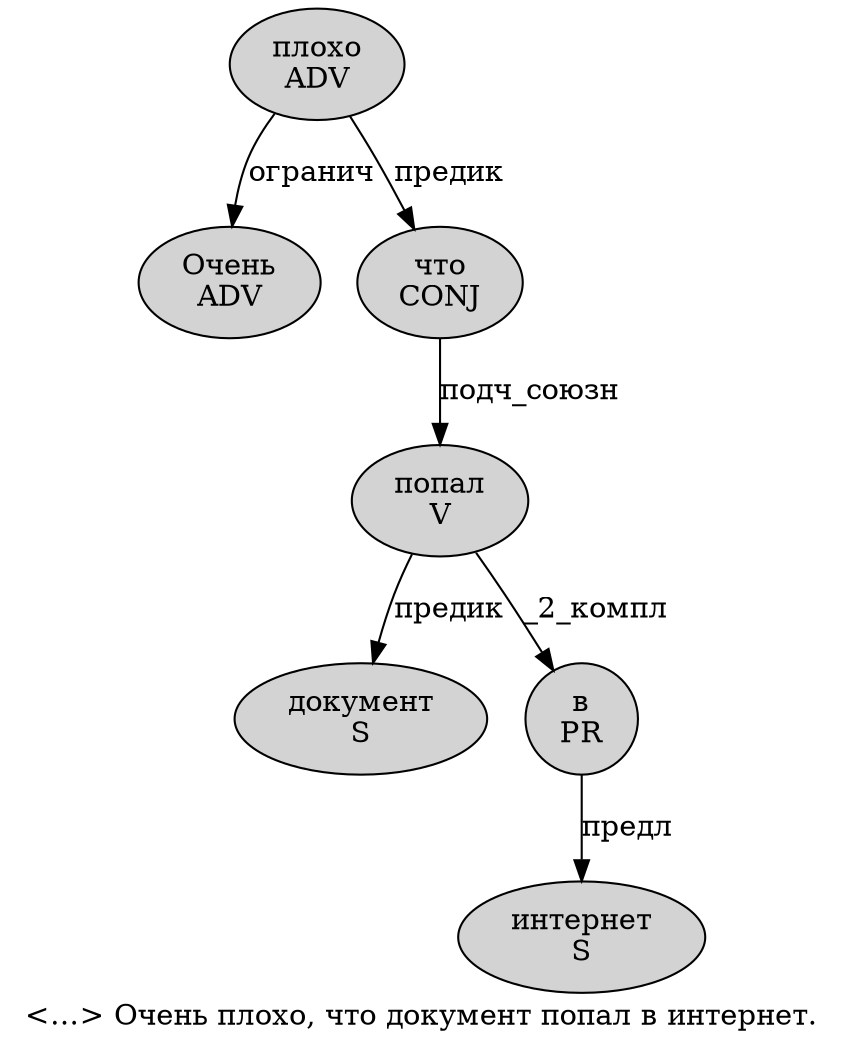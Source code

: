 digraph SENTENCE_1538 {
	graph [label="<…> Очень плохо, что документ попал в интернет."]
	node [style=filled]
		3 [label="Очень
ADV" color="" fillcolor=lightgray penwidth=1 shape=ellipse]
		4 [label="плохо
ADV" color="" fillcolor=lightgray penwidth=1 shape=ellipse]
		6 [label="что
CONJ" color="" fillcolor=lightgray penwidth=1 shape=ellipse]
		7 [label="документ
S" color="" fillcolor=lightgray penwidth=1 shape=ellipse]
		8 [label="попал
V" color="" fillcolor=lightgray penwidth=1 shape=ellipse]
		9 [label="в
PR" color="" fillcolor=lightgray penwidth=1 shape=ellipse]
		10 [label="интернет
S" color="" fillcolor=lightgray penwidth=1 shape=ellipse]
			6 -> 8 [label="подч_союзн"]
			9 -> 10 [label="предл"]
			4 -> 3 [label="огранич"]
			4 -> 6 [label="предик"]
			8 -> 7 [label="предик"]
			8 -> 9 [label="_2_компл"]
}